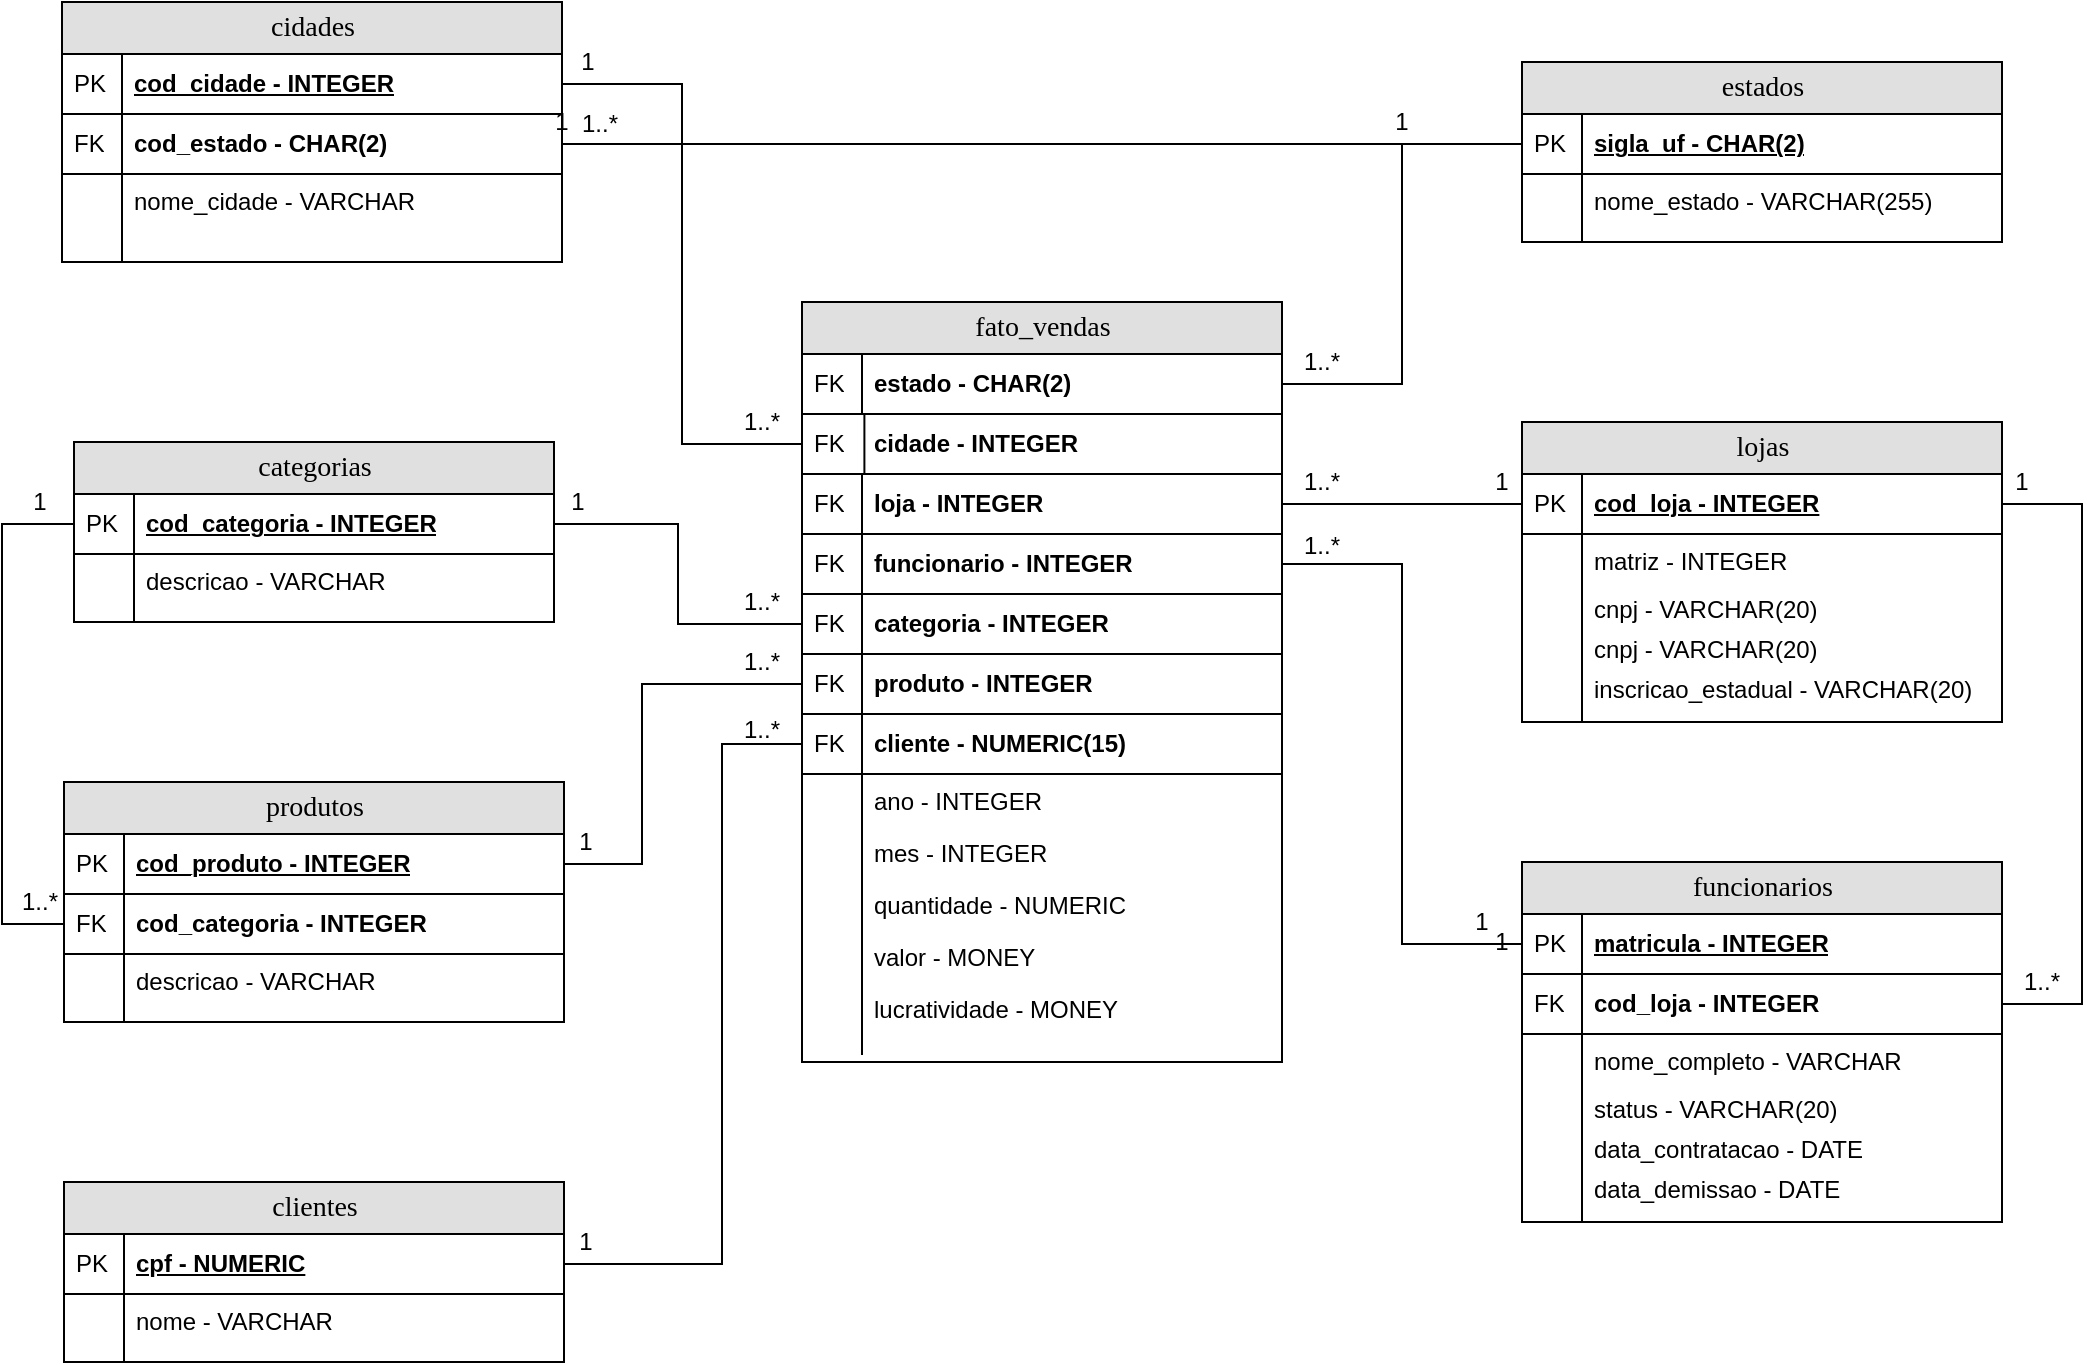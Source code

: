 <mxfile version="14.4.3" type="device"><diagram name="Page-1" id="e56a1550-8fbb-45ad-956c-1786394a9013"><mxGraphModel dx="3560" dy="802" grid="1" gridSize="10" guides="1" tooltips="1" connect="1" arrows="1" fold="1" page="1" pageScale="1" pageWidth="1100" pageHeight="850" background="#ffffff" math="0" shadow="0"><root><mxCell id="0"/><mxCell id="1" parent="0"/><mxCell id="2e49270ec7c68f3f-30" value="estados" style="swimlane;html=1;fontStyle=0;childLayout=stackLayout;horizontal=1;startSize=26;fillColor=#e0e0e0;horizontalStack=0;resizeParent=1;resizeLast=0;collapsible=1;marginBottom=0;swimlaneFillColor=#ffffff;align=center;rounded=0;shadow=0;comic=0;labelBackgroundColor=none;strokeWidth=1;fontFamily=Verdana;fontSize=14" parent="1" vertex="1"><mxGeometry x="-1400" y="80" width="240" height="90" as="geometry"/></mxCell><mxCell id="2e49270ec7c68f3f-31" value="sigla_uf - CHAR(2)" style="shape=partialRectangle;top=0;left=0;right=0;bottom=1;html=1;align=left;verticalAlign=middle;fillColor=none;spacingLeft=34;spacingRight=4;whiteSpace=wrap;overflow=hidden;rotatable=0;points=[[0,0.5],[1,0.5]];portConstraint=eastwest;dropTarget=0;fontStyle=5;" parent="2e49270ec7c68f3f-30" vertex="1"><mxGeometry y="26" width="240" height="30" as="geometry"/></mxCell><mxCell id="2e49270ec7c68f3f-32" value="PK" style="shape=partialRectangle;top=0;left=0;bottom=0;html=1;fillColor=none;align=left;verticalAlign=middle;spacingLeft=4;spacingRight=4;whiteSpace=wrap;overflow=hidden;rotatable=0;points=[];portConstraint=eastwest;part=1;" parent="2e49270ec7c68f3f-31" vertex="1" connectable="0"><mxGeometry width="30" height="30" as="geometry"/></mxCell><mxCell id="2e49270ec7c68f3f-33" value="nome_estado - VARCHAR(255)" style="shape=partialRectangle;top=0;left=0;right=0;bottom=0;html=1;align=left;verticalAlign=top;fillColor=none;spacingLeft=34;spacingRight=4;whiteSpace=wrap;overflow=hidden;rotatable=0;points=[[0,0.5],[1,0.5]];portConstraint=eastwest;dropTarget=0;" parent="2e49270ec7c68f3f-30" vertex="1"><mxGeometry y="56" width="240" height="34" as="geometry"/></mxCell><mxCell id="2e49270ec7c68f3f-34" value="" style="shape=partialRectangle;top=0;left=0;bottom=0;html=1;fillColor=none;align=left;verticalAlign=top;spacingLeft=4;spacingRight=4;whiteSpace=wrap;overflow=hidden;rotatable=0;points=[];portConstraint=eastwest;part=1;" parent="2e49270ec7c68f3f-33" vertex="1" connectable="0"><mxGeometry width="30" height="34" as="geometry"/></mxCell><mxCell id="XZeE926nhXYgbc_Mdcww-1" value="fato_vendas" style="swimlane;html=1;fontStyle=0;childLayout=stackLayout;horizontal=1;startSize=26;fillColor=#e0e0e0;horizontalStack=0;resizeParent=1;resizeLast=0;collapsible=1;marginBottom=0;swimlaneFillColor=#ffffff;align=center;rounded=0;shadow=0;comic=0;labelBackgroundColor=none;strokeWidth=1;fontFamily=Verdana;fontSize=14" parent="1" vertex="1"><mxGeometry x="-1760" y="200" width="240" height="380" as="geometry"/></mxCell><mxCell id="XZeE926nhXYgbc_Mdcww-2" value="estado - CHAR(2)" style="shape=partialRectangle;top=0;left=0;right=0;bottom=1;html=1;align=left;verticalAlign=middle;fillColor=none;spacingLeft=34;spacingRight=4;whiteSpace=wrap;overflow=hidden;rotatable=0;points=[[0,0.5],[1,0.5]];portConstraint=eastwest;dropTarget=0;fontStyle=1;" parent="XZeE926nhXYgbc_Mdcww-1" vertex="1"><mxGeometry y="26" width="240" height="30" as="geometry"/></mxCell><mxCell id="XZeE926nhXYgbc_Mdcww-3" value="FK" style="shape=partialRectangle;top=0;left=0;bottom=0;html=1;fillColor=none;align=left;verticalAlign=middle;spacingLeft=4;spacingRight=4;whiteSpace=wrap;overflow=hidden;rotatable=0;points=[];portConstraint=eastwest;part=1;" parent="XZeE926nhXYgbc_Mdcww-2" vertex="1" connectable="0"><mxGeometry width="30" height="30" as="geometry"/></mxCell><mxCell id="XZeE926nhXYgbc_Mdcww-97" value="cidade - INTEGER" style="shape=partialRectangle;top=0;left=0;right=0;bottom=1;html=1;align=left;verticalAlign=middle;fillColor=none;spacingLeft=34;spacingRight=4;whiteSpace=wrap;overflow=hidden;rotatable=0;points=[[0,0.5],[1,0.5]];portConstraint=eastwest;dropTarget=0;fontStyle=1;" parent="XZeE926nhXYgbc_Mdcww-1" vertex="1"><mxGeometry y="56" width="240" height="30" as="geometry"/></mxCell><mxCell id="XZeE926nhXYgbc_Mdcww-98" value="FK" style="shape=partialRectangle;top=0;left=0;bottom=0;html=1;fillColor=none;align=left;verticalAlign=middle;spacingLeft=4;spacingRight=4;whiteSpace=wrap;overflow=hidden;rotatable=0;points=[];portConstraint=eastwest;part=1;" parent="XZeE926nhXYgbc_Mdcww-97" vertex="1" connectable="0"><mxGeometry width="31.2" height="30" as="geometry"/></mxCell><mxCell id="XZeE926nhXYgbc_Mdcww-20" value="loja - INTEGER" style="shape=partialRectangle;top=0;left=0;right=0;bottom=1;html=1;align=left;verticalAlign=middle;fillColor=none;spacingLeft=34;spacingRight=4;whiteSpace=wrap;overflow=hidden;rotatable=0;points=[[0,0.5],[1,0.5]];portConstraint=eastwest;dropTarget=0;fontStyle=1;" parent="XZeE926nhXYgbc_Mdcww-1" vertex="1"><mxGeometry y="86" width="240" height="30" as="geometry"/></mxCell><mxCell id="XZeE926nhXYgbc_Mdcww-21" value="FK" style="shape=partialRectangle;top=0;left=0;bottom=0;html=1;fillColor=none;align=left;verticalAlign=middle;spacingLeft=4;spacingRight=4;whiteSpace=wrap;overflow=hidden;rotatable=0;points=[];portConstraint=eastwest;part=1;" parent="XZeE926nhXYgbc_Mdcww-20" vertex="1" connectable="0"><mxGeometry width="30" height="30" as="geometry"/></mxCell><mxCell id="XZeE926nhXYgbc_Mdcww-22" value="funcionario - INTEGER" style="shape=partialRectangle;top=0;left=0;right=0;bottom=1;html=1;align=left;verticalAlign=middle;fillColor=none;spacingLeft=34;spacingRight=4;whiteSpace=wrap;overflow=hidden;rotatable=0;points=[[0,0.5],[1,0.5]];portConstraint=eastwest;dropTarget=0;fontStyle=1;" parent="XZeE926nhXYgbc_Mdcww-1" vertex="1"><mxGeometry y="116" width="240" height="30" as="geometry"/></mxCell><mxCell id="XZeE926nhXYgbc_Mdcww-23" value="FK" style="shape=partialRectangle;top=0;left=0;bottom=0;html=1;fillColor=none;align=left;verticalAlign=middle;spacingLeft=4;spacingRight=4;whiteSpace=wrap;overflow=hidden;rotatable=0;points=[];portConstraint=eastwest;part=1;" parent="XZeE926nhXYgbc_Mdcww-22" vertex="1" connectable="0"><mxGeometry width="30" height="30" as="geometry"/></mxCell><mxCell id="XZeE926nhXYgbc_Mdcww-18" value="categoria - INTEGER" style="shape=partialRectangle;top=0;left=0;right=0;bottom=1;html=1;align=left;verticalAlign=middle;fillColor=none;spacingLeft=34;spacingRight=4;whiteSpace=wrap;overflow=hidden;rotatable=0;points=[[0,0.5],[1,0.5]];portConstraint=eastwest;dropTarget=0;fontStyle=1;" parent="XZeE926nhXYgbc_Mdcww-1" vertex="1"><mxGeometry y="146" width="240" height="30" as="geometry"/></mxCell><mxCell id="XZeE926nhXYgbc_Mdcww-19" value="FK" style="shape=partialRectangle;top=0;left=0;bottom=0;html=1;fillColor=none;align=left;verticalAlign=middle;spacingLeft=4;spacingRight=4;whiteSpace=wrap;overflow=hidden;rotatable=0;points=[];portConstraint=eastwest;part=1;" parent="XZeE926nhXYgbc_Mdcww-18" vertex="1" connectable="0"><mxGeometry width="30" height="30" as="geometry"/></mxCell><mxCell id="XZeE926nhXYgbc_Mdcww-16" value="produto - INTEGER" style="shape=partialRectangle;top=0;left=0;right=0;bottom=1;html=1;align=left;verticalAlign=middle;fillColor=none;spacingLeft=34;spacingRight=4;whiteSpace=wrap;overflow=hidden;rotatable=0;points=[[0,0.5],[1,0.5]];portConstraint=eastwest;dropTarget=0;fontStyle=1;" parent="XZeE926nhXYgbc_Mdcww-1" vertex="1"><mxGeometry y="176" width="240" height="30" as="geometry"/></mxCell><mxCell id="XZeE926nhXYgbc_Mdcww-17" value="FK" style="shape=partialRectangle;top=0;left=0;bottom=0;html=1;fillColor=none;align=left;verticalAlign=middle;spacingLeft=4;spacingRight=4;whiteSpace=wrap;overflow=hidden;rotatable=0;points=[];portConstraint=eastwest;part=1;" parent="XZeE926nhXYgbc_Mdcww-16" vertex="1" connectable="0"><mxGeometry width="30" height="30" as="geometry"/></mxCell><mxCell id="XZeE926nhXYgbc_Mdcww-12" value="cliente - NUMERIC(15)" style="shape=partialRectangle;top=0;left=0;right=0;bottom=1;html=1;align=left;verticalAlign=middle;fillColor=none;spacingLeft=34;spacingRight=4;whiteSpace=wrap;overflow=hidden;rotatable=0;points=[[0,0.5],[1,0.5]];portConstraint=eastwest;dropTarget=0;fontStyle=1;" parent="XZeE926nhXYgbc_Mdcww-1" vertex="1"><mxGeometry y="206" width="240" height="30" as="geometry"/></mxCell><mxCell id="XZeE926nhXYgbc_Mdcww-13" value="FK" style="shape=partialRectangle;top=0;left=0;bottom=0;html=1;fillColor=none;align=left;verticalAlign=middle;spacingLeft=4;spacingRight=4;whiteSpace=wrap;overflow=hidden;rotatable=0;points=[];portConstraint=eastwest;part=1;" parent="XZeE926nhXYgbc_Mdcww-12" vertex="1" connectable="0"><mxGeometry width="30" height="30" as="geometry"/></mxCell><mxCell id="XZeE926nhXYgbc_Mdcww-6" value="ano - INTEGER" style="shape=partialRectangle;top=0;left=0;right=0;bottom=0;html=1;align=left;verticalAlign=top;fillColor=none;spacingLeft=34;spacingRight=4;whiteSpace=wrap;overflow=hidden;rotatable=0;points=[[0,0.5],[1,0.5]];portConstraint=eastwest;dropTarget=0;" parent="XZeE926nhXYgbc_Mdcww-1" vertex="1"><mxGeometry y="236" width="240" height="26" as="geometry"/></mxCell><mxCell id="XZeE926nhXYgbc_Mdcww-7" value="" style="shape=partialRectangle;top=0;left=0;bottom=0;html=1;fillColor=none;align=left;verticalAlign=top;spacingLeft=4;spacingRight=4;whiteSpace=wrap;overflow=hidden;rotatable=0;points=[];portConstraint=eastwest;part=1;" parent="XZeE926nhXYgbc_Mdcww-6" vertex="1" connectable="0"><mxGeometry width="30" height="26" as="geometry"/></mxCell><mxCell id="XZeE926nhXYgbc_Mdcww-8" value="mes - INTEGER" style="shape=partialRectangle;top=0;left=0;right=0;bottom=0;html=1;align=left;verticalAlign=top;fillColor=none;spacingLeft=34;spacingRight=4;whiteSpace=wrap;overflow=hidden;rotatable=0;points=[[0,0.5],[1,0.5]];portConstraint=eastwest;dropTarget=0;" parent="XZeE926nhXYgbc_Mdcww-1" vertex="1"><mxGeometry y="262" width="240" height="26" as="geometry"/></mxCell><mxCell id="XZeE926nhXYgbc_Mdcww-9" value="" style="shape=partialRectangle;top=0;left=0;bottom=0;html=1;fillColor=none;align=left;verticalAlign=top;spacingLeft=4;spacingRight=4;whiteSpace=wrap;overflow=hidden;rotatable=0;points=[];portConstraint=eastwest;part=1;" parent="XZeE926nhXYgbc_Mdcww-8" vertex="1" connectable="0"><mxGeometry width="30" height="26" as="geometry"/></mxCell><mxCell id="XZeE926nhXYgbc_Mdcww-24" value="quantidade - NUMERIC" style="shape=partialRectangle;top=0;left=0;right=0;bottom=0;html=1;align=left;verticalAlign=top;fillColor=none;spacingLeft=34;spacingRight=4;whiteSpace=wrap;overflow=hidden;rotatable=0;points=[[0,0.5],[1,0.5]];portConstraint=eastwest;dropTarget=0;" parent="XZeE926nhXYgbc_Mdcww-1" vertex="1"><mxGeometry y="288" width="240" height="26" as="geometry"/></mxCell><mxCell id="XZeE926nhXYgbc_Mdcww-25" value="" style="shape=partialRectangle;top=0;left=0;bottom=0;html=1;fillColor=none;align=left;verticalAlign=top;spacingLeft=4;spacingRight=4;whiteSpace=wrap;overflow=hidden;rotatable=0;points=[];portConstraint=eastwest;part=1;" parent="XZeE926nhXYgbc_Mdcww-24" vertex="1" connectable="0"><mxGeometry width="30" height="26" as="geometry"/></mxCell><mxCell id="XZeE926nhXYgbc_Mdcww-26" value="valor - MONEY" style="shape=partialRectangle;top=0;left=0;right=0;bottom=0;html=1;align=left;verticalAlign=top;fillColor=none;spacingLeft=34;spacingRight=4;whiteSpace=wrap;overflow=hidden;rotatable=0;points=[[0,0.5],[1,0.5]];portConstraint=eastwest;dropTarget=0;" parent="XZeE926nhXYgbc_Mdcww-1" vertex="1"><mxGeometry y="314" width="240" height="26" as="geometry"/></mxCell><mxCell id="XZeE926nhXYgbc_Mdcww-27" value="" style="shape=partialRectangle;top=0;left=0;bottom=0;html=1;fillColor=none;align=left;verticalAlign=top;spacingLeft=4;spacingRight=4;whiteSpace=wrap;overflow=hidden;rotatable=0;points=[];portConstraint=eastwest;part=1;" parent="XZeE926nhXYgbc_Mdcww-26" vertex="1" connectable="0"><mxGeometry width="30" height="26" as="geometry"/></mxCell><mxCell id="XZeE926nhXYgbc_Mdcww-28" value="lucratividade - MONEY" style="shape=partialRectangle;top=0;left=0;right=0;bottom=0;html=1;align=left;verticalAlign=top;fillColor=none;spacingLeft=34;spacingRight=4;whiteSpace=wrap;overflow=hidden;rotatable=0;points=[[0,0.5],[1,0.5]];portConstraint=eastwest;dropTarget=0;" parent="XZeE926nhXYgbc_Mdcww-1" vertex="1"><mxGeometry y="340" width="240" height="26" as="geometry"/></mxCell><mxCell id="XZeE926nhXYgbc_Mdcww-29" value="" style="shape=partialRectangle;top=0;left=0;bottom=0;html=1;fillColor=none;align=left;verticalAlign=top;spacingLeft=4;spacingRight=4;whiteSpace=wrap;overflow=hidden;rotatable=0;points=[];portConstraint=eastwest;part=1;" parent="XZeE926nhXYgbc_Mdcww-28" vertex="1" connectable="0"><mxGeometry width="30" height="26" as="geometry"/></mxCell><mxCell id="XZeE926nhXYgbc_Mdcww-10" value="" style="shape=partialRectangle;top=0;left=0;right=0;bottom=0;html=1;align=left;verticalAlign=top;fillColor=none;spacingLeft=34;spacingRight=4;whiteSpace=wrap;overflow=hidden;rotatable=0;points=[[0,0.5],[1,0.5]];portConstraint=eastwest;dropTarget=0;" parent="XZeE926nhXYgbc_Mdcww-1" vertex="1"><mxGeometry y="366" width="240" height="10" as="geometry"/></mxCell><mxCell id="XZeE926nhXYgbc_Mdcww-11" value="" style="shape=partialRectangle;top=0;left=0;bottom=0;html=1;fillColor=none;align=left;verticalAlign=top;spacingLeft=4;spacingRight=4;whiteSpace=wrap;overflow=hidden;rotatable=0;points=[];portConstraint=eastwest;part=1;" parent="XZeE926nhXYgbc_Mdcww-10" vertex="1" connectable="0"><mxGeometry width="30" height="10" as="geometry"/></mxCell><mxCell id="XZeE926nhXYgbc_Mdcww-30" value="cidades" style="swimlane;html=1;fontStyle=0;childLayout=stackLayout;horizontal=1;startSize=26;fillColor=#e0e0e0;horizontalStack=0;resizeParent=1;resizeLast=0;collapsible=1;marginBottom=0;swimlaneFillColor=#ffffff;align=center;rounded=0;shadow=0;comic=0;labelBackgroundColor=none;strokeWidth=1;fontFamily=Verdana;fontSize=14" parent="1" vertex="1"><mxGeometry x="-2130" y="50" width="250" height="130" as="geometry"/></mxCell><mxCell id="XZeE926nhXYgbc_Mdcww-31" value="cod_cidade - INTEGER" style="shape=partialRectangle;top=0;left=0;right=0;bottom=1;html=1;align=left;verticalAlign=middle;fillColor=none;spacingLeft=34;spacingRight=4;whiteSpace=wrap;overflow=hidden;rotatable=0;points=[[0,0.5],[1,0.5]];portConstraint=eastwest;dropTarget=0;fontStyle=5;" parent="XZeE926nhXYgbc_Mdcww-30" vertex="1"><mxGeometry y="26" width="250" height="30" as="geometry"/></mxCell><mxCell id="XZeE926nhXYgbc_Mdcww-32" value="PK" style="shape=partialRectangle;top=0;left=0;bottom=0;html=1;fillColor=none;align=left;verticalAlign=middle;spacingLeft=4;spacingRight=4;whiteSpace=wrap;overflow=hidden;rotatable=0;points=[];portConstraint=eastwest;part=1;" parent="XZeE926nhXYgbc_Mdcww-31" vertex="1" connectable="0"><mxGeometry width="30" height="30" as="geometry"/></mxCell><mxCell id="XZeE926nhXYgbc_Mdcww-37" value="cod_estado - CHAR(2)&amp;nbsp;" style="shape=partialRectangle;top=0;left=0;right=0;bottom=1;html=1;align=left;verticalAlign=middle;fillColor=none;spacingLeft=34;spacingRight=4;whiteSpace=wrap;overflow=hidden;rotatable=0;points=[[0,0.5],[1,0.5]];portConstraint=eastwest;dropTarget=0;fontStyle=1;" parent="XZeE926nhXYgbc_Mdcww-30" vertex="1"><mxGeometry y="56" width="250" height="30" as="geometry"/></mxCell><mxCell id="XZeE926nhXYgbc_Mdcww-38" value="FK" style="shape=partialRectangle;top=0;left=0;bottom=0;html=1;fillColor=none;align=left;verticalAlign=middle;spacingLeft=4;spacingRight=4;whiteSpace=wrap;overflow=hidden;rotatable=0;points=[];portConstraint=eastwest;part=1;" parent="XZeE926nhXYgbc_Mdcww-37" vertex="1" connectable="0"><mxGeometry width="30" height="30" as="geometry"/></mxCell><mxCell id="XZeE926nhXYgbc_Mdcww-33" value="nome_cidade - VARCHAR" style="shape=partialRectangle;top=0;left=0;right=0;bottom=0;html=1;align=left;verticalAlign=top;fillColor=none;spacingLeft=34;spacingRight=4;whiteSpace=wrap;overflow=hidden;rotatable=0;points=[[0,0.5],[1,0.5]];portConstraint=eastwest;dropTarget=0;" parent="XZeE926nhXYgbc_Mdcww-30" vertex="1"><mxGeometry y="86" width="250" height="34" as="geometry"/></mxCell><mxCell id="XZeE926nhXYgbc_Mdcww-34" value="" style="shape=partialRectangle;top=0;left=0;bottom=0;html=1;fillColor=none;align=left;verticalAlign=top;spacingLeft=4;spacingRight=4;whiteSpace=wrap;overflow=hidden;rotatable=0;points=[];portConstraint=eastwest;part=1;" parent="XZeE926nhXYgbc_Mdcww-33" vertex="1" connectable="0"><mxGeometry width="30" height="34" as="geometry"/></mxCell><mxCell id="XZeE926nhXYgbc_Mdcww-65" value="" style="shape=partialRectangle;top=0;left=0;right=0;bottom=0;html=1;align=left;verticalAlign=top;fillColor=none;spacingLeft=34;spacingRight=4;whiteSpace=wrap;overflow=hidden;rotatable=0;points=[[0,0.5],[1,0.5]];portConstraint=eastwest;dropTarget=0;" parent="XZeE926nhXYgbc_Mdcww-30" vertex="1"><mxGeometry y="120" width="250" height="10" as="geometry"/></mxCell><mxCell id="XZeE926nhXYgbc_Mdcww-66" value="" style="shape=partialRectangle;top=0;left=0;bottom=0;html=1;fillColor=none;align=left;verticalAlign=top;spacingLeft=4;spacingRight=4;whiteSpace=wrap;overflow=hidden;rotatable=0;points=[];portConstraint=eastwest;part=1;" parent="XZeE926nhXYgbc_Mdcww-65" vertex="1" connectable="0"><mxGeometry width="30" height="10" as="geometry"/></mxCell><mxCell id="XZeE926nhXYgbc_Mdcww-39" value="lojas" style="swimlane;html=1;fontStyle=0;childLayout=stackLayout;horizontal=1;startSize=26;fillColor=#e0e0e0;horizontalStack=0;resizeParent=1;resizeLast=0;collapsible=1;marginBottom=0;swimlaneFillColor=#ffffff;align=center;rounded=0;shadow=0;comic=0;labelBackgroundColor=none;strokeWidth=1;fontFamily=Verdana;fontSize=14" parent="1" vertex="1"><mxGeometry x="-1400" y="260" width="240" height="150" as="geometry"/></mxCell><mxCell id="XZeE926nhXYgbc_Mdcww-102" value="cod_loja - INTEGER" style="shape=partialRectangle;top=0;left=0;right=0;bottom=1;html=1;align=left;verticalAlign=middle;fillColor=none;spacingLeft=34;spacingRight=4;whiteSpace=wrap;overflow=hidden;rotatable=0;points=[[0,0.5],[1,0.5]];portConstraint=eastwest;dropTarget=0;fontStyle=5;" parent="XZeE926nhXYgbc_Mdcww-39" vertex="1"><mxGeometry y="26" width="240" height="30" as="geometry"/></mxCell><mxCell id="XZeE926nhXYgbc_Mdcww-103" value="PK" style="shape=partialRectangle;top=0;left=0;bottom=0;html=1;fillColor=none;align=left;verticalAlign=middle;spacingLeft=4;spacingRight=4;whiteSpace=wrap;overflow=hidden;rotatable=0;points=[];portConstraint=eastwest;part=1;" parent="XZeE926nhXYgbc_Mdcww-102" vertex="1" connectable="0"><mxGeometry width="30" height="30" as="geometry"/></mxCell><mxCell id="XZeE926nhXYgbc_Mdcww-44" value="matriz - INTEGER" style="shape=partialRectangle;top=0;left=0;right=0;bottom=0;html=1;align=left;verticalAlign=top;fillColor=none;spacingLeft=34;spacingRight=4;whiteSpace=wrap;overflow=hidden;rotatable=0;points=[[0,0.5],[1,0.5]];portConstraint=eastwest;dropTarget=0;" parent="XZeE926nhXYgbc_Mdcww-39" vertex="1"><mxGeometry y="56" width="240" height="24" as="geometry"/></mxCell><mxCell id="XZeE926nhXYgbc_Mdcww-45" value="" style="shape=partialRectangle;top=0;left=0;bottom=0;html=1;fillColor=none;align=left;verticalAlign=top;spacingLeft=4;spacingRight=4;whiteSpace=wrap;overflow=hidden;rotatable=0;points=[];portConstraint=eastwest;part=1;" parent="XZeE926nhXYgbc_Mdcww-44" vertex="1" connectable="0"><mxGeometry width="30" height="24" as="geometry"/></mxCell><mxCell id="PKVr9zxDL1gmxDlBMiaV-3" value="cnpj - VARCHAR(20)&amp;nbsp;" style="shape=partialRectangle;top=0;left=0;right=0;bottom=0;html=1;align=left;verticalAlign=top;fillColor=none;spacingLeft=34;spacingRight=4;whiteSpace=wrap;overflow=hidden;rotatable=0;points=[[0,0.5],[1,0.5]];portConstraint=eastwest;dropTarget=0;" parent="XZeE926nhXYgbc_Mdcww-39" vertex="1"><mxGeometry y="80" width="240" height="20" as="geometry"/></mxCell><mxCell id="PKVr9zxDL1gmxDlBMiaV-4" value="" style="shape=partialRectangle;top=0;left=0;bottom=0;html=1;fillColor=none;align=left;verticalAlign=top;spacingLeft=4;spacingRight=4;whiteSpace=wrap;overflow=hidden;rotatable=0;points=[];portConstraint=eastwest;part=1;" parent="PKVr9zxDL1gmxDlBMiaV-3" vertex="1" connectable="0"><mxGeometry width="30" height="20" as="geometry"/></mxCell><mxCell id="XZeE926nhXYgbc_Mdcww-46" value="cnpj - VARCHAR(20)&amp;nbsp;" style="shape=partialRectangle;top=0;left=0;right=0;bottom=0;html=1;align=left;verticalAlign=top;fillColor=none;spacingLeft=34;spacingRight=4;whiteSpace=wrap;overflow=hidden;rotatable=0;points=[[0,0.5],[1,0.5]];portConstraint=eastwest;dropTarget=0;" parent="XZeE926nhXYgbc_Mdcww-39" vertex="1"><mxGeometry y="100" width="240" height="20" as="geometry"/></mxCell><mxCell id="XZeE926nhXYgbc_Mdcww-47" value="" style="shape=partialRectangle;top=0;left=0;bottom=0;html=1;fillColor=none;align=left;verticalAlign=top;spacingLeft=4;spacingRight=4;whiteSpace=wrap;overflow=hidden;rotatable=0;points=[];portConstraint=eastwest;part=1;" parent="XZeE926nhXYgbc_Mdcww-46" vertex="1" connectable="0"><mxGeometry width="30" height="20" as="geometry"/></mxCell><mxCell id="XZeE926nhXYgbc_Mdcww-48" value="inscricao_estadual - VARCHAR(20)" style="shape=partialRectangle;top=0;left=0;right=0;bottom=0;html=1;align=left;verticalAlign=top;fillColor=none;spacingLeft=34;spacingRight=4;whiteSpace=wrap;overflow=hidden;rotatable=0;points=[[0,0.5],[1,0.5]];portConstraint=eastwest;dropTarget=0;" parent="XZeE926nhXYgbc_Mdcww-39" vertex="1"><mxGeometry y="120" width="240" height="20" as="geometry"/></mxCell><mxCell id="XZeE926nhXYgbc_Mdcww-49" value="" style="shape=partialRectangle;top=0;left=0;bottom=0;html=1;fillColor=none;align=left;verticalAlign=top;spacingLeft=4;spacingRight=4;whiteSpace=wrap;overflow=hidden;rotatable=0;points=[];portConstraint=eastwest;part=1;" parent="XZeE926nhXYgbc_Mdcww-48" vertex="1" connectable="0"><mxGeometry width="30" height="20" as="geometry"/></mxCell><mxCell id="XZeE926nhXYgbc_Mdcww-67" value="" style="shape=partialRectangle;top=0;left=0;right=0;bottom=0;html=1;align=left;verticalAlign=top;fillColor=none;spacingLeft=34;spacingRight=4;whiteSpace=wrap;overflow=hidden;rotatable=0;points=[[0,0.5],[1,0.5]];portConstraint=eastwest;dropTarget=0;" parent="XZeE926nhXYgbc_Mdcww-39" vertex="1"><mxGeometry y="140" width="240" height="10" as="geometry"/></mxCell><mxCell id="XZeE926nhXYgbc_Mdcww-68" value="" style="shape=partialRectangle;top=0;left=0;bottom=0;html=1;fillColor=none;align=left;verticalAlign=top;spacingLeft=4;spacingRight=4;whiteSpace=wrap;overflow=hidden;rotatable=0;points=[];portConstraint=eastwest;part=1;" parent="XZeE926nhXYgbc_Mdcww-67" vertex="1" connectable="0"><mxGeometry width="30" height="10" as="geometry"/></mxCell><mxCell id="XZeE926nhXYgbc_Mdcww-52" value="funcionarios" style="swimlane;html=1;fontStyle=0;childLayout=stackLayout;horizontal=1;startSize=26;fillColor=#e0e0e0;horizontalStack=0;resizeParent=1;resizeLast=0;collapsible=1;marginBottom=0;swimlaneFillColor=#ffffff;align=center;rounded=0;shadow=0;comic=0;labelBackgroundColor=none;strokeWidth=1;fontFamily=Verdana;fontSize=14" parent="1" vertex="1"><mxGeometry x="-1400" y="480" width="240" height="180" as="geometry"/></mxCell><mxCell id="XZeE926nhXYgbc_Mdcww-53" value="matricula - INTEGER" style="shape=partialRectangle;top=0;left=0;right=0;bottom=1;html=1;align=left;verticalAlign=middle;fillColor=none;spacingLeft=34;spacingRight=4;whiteSpace=wrap;overflow=hidden;rotatable=0;points=[[0,0.5],[1,0.5]];portConstraint=eastwest;dropTarget=0;fontStyle=5;" parent="XZeE926nhXYgbc_Mdcww-52" vertex="1"><mxGeometry y="26" width="240" height="30" as="geometry"/></mxCell><mxCell id="XZeE926nhXYgbc_Mdcww-54" value="PK" style="shape=partialRectangle;top=0;left=0;bottom=0;html=1;fillColor=none;align=left;verticalAlign=middle;spacingLeft=4;spacingRight=4;whiteSpace=wrap;overflow=hidden;rotatable=0;points=[];portConstraint=eastwest;part=1;" parent="XZeE926nhXYgbc_Mdcww-53" vertex="1" connectable="0"><mxGeometry width="30" height="30" as="geometry"/></mxCell><mxCell id="XZeE926nhXYgbc_Mdcww-61" value="cod_loja - INTEGER" style="shape=partialRectangle;top=0;left=0;right=0;bottom=1;html=1;align=left;verticalAlign=middle;fillColor=none;spacingLeft=34;spacingRight=4;whiteSpace=wrap;overflow=hidden;rotatable=0;points=[[0,0.5],[1,0.5]];portConstraint=eastwest;dropTarget=0;fontStyle=1;" parent="XZeE926nhXYgbc_Mdcww-52" vertex="1"><mxGeometry y="56" width="240" height="30" as="geometry"/></mxCell><mxCell id="XZeE926nhXYgbc_Mdcww-62" value="FK" style="shape=partialRectangle;top=0;left=0;bottom=0;html=1;fillColor=none;align=left;verticalAlign=middle;spacingLeft=4;spacingRight=4;whiteSpace=wrap;overflow=hidden;rotatable=0;points=[];portConstraint=eastwest;part=1;" parent="XZeE926nhXYgbc_Mdcww-61" vertex="1" connectable="0"><mxGeometry width="30" height="30" as="geometry"/></mxCell><mxCell id="XZeE926nhXYgbc_Mdcww-55" value="nome_completo - VARCHAR&amp;nbsp;" style="shape=partialRectangle;top=0;left=0;right=0;bottom=0;html=1;align=left;verticalAlign=top;fillColor=none;spacingLeft=34;spacingRight=4;whiteSpace=wrap;overflow=hidden;rotatable=0;points=[[0,0.5],[1,0.5]];portConstraint=eastwest;dropTarget=0;" parent="XZeE926nhXYgbc_Mdcww-52" vertex="1"><mxGeometry y="86" width="240" height="24" as="geometry"/></mxCell><mxCell id="XZeE926nhXYgbc_Mdcww-56" value="" style="shape=partialRectangle;top=0;left=0;bottom=0;html=1;fillColor=none;align=left;verticalAlign=top;spacingLeft=4;spacingRight=4;whiteSpace=wrap;overflow=hidden;rotatable=0;points=[];portConstraint=eastwest;part=1;" parent="XZeE926nhXYgbc_Mdcww-55" vertex="1" connectable="0"><mxGeometry width="30" height="24" as="geometry"/></mxCell><mxCell id="XZeE926nhXYgbc_Mdcww-57" value="status - VARCHAR(20)&amp;nbsp;" style="shape=partialRectangle;top=0;left=0;right=0;bottom=0;html=1;align=left;verticalAlign=top;fillColor=none;spacingLeft=34;spacingRight=4;whiteSpace=wrap;overflow=hidden;rotatable=0;points=[[0,0.5],[1,0.5]];portConstraint=eastwest;dropTarget=0;" parent="XZeE926nhXYgbc_Mdcww-52" vertex="1"><mxGeometry y="110" width="240" height="20" as="geometry"/></mxCell><mxCell id="XZeE926nhXYgbc_Mdcww-58" value="" style="shape=partialRectangle;top=0;left=0;bottom=0;html=1;fillColor=none;align=left;verticalAlign=top;spacingLeft=4;spacingRight=4;whiteSpace=wrap;overflow=hidden;rotatable=0;points=[];portConstraint=eastwest;part=1;" parent="XZeE926nhXYgbc_Mdcww-57" vertex="1" connectable="0"><mxGeometry width="30" height="20" as="geometry"/></mxCell><mxCell id="XZeE926nhXYgbc_Mdcww-59" value="data_contratacao - DATE" style="shape=partialRectangle;top=0;left=0;right=0;bottom=0;html=1;align=left;verticalAlign=top;fillColor=none;spacingLeft=34;spacingRight=4;whiteSpace=wrap;overflow=hidden;rotatable=0;points=[[0,0.5],[1,0.5]];portConstraint=eastwest;dropTarget=0;" parent="XZeE926nhXYgbc_Mdcww-52" vertex="1"><mxGeometry y="130" width="240" height="20" as="geometry"/></mxCell><mxCell id="XZeE926nhXYgbc_Mdcww-60" value="" style="shape=partialRectangle;top=0;left=0;bottom=0;html=1;fillColor=none;align=left;verticalAlign=top;spacingLeft=4;spacingRight=4;whiteSpace=wrap;overflow=hidden;rotatable=0;points=[];portConstraint=eastwest;part=1;" parent="XZeE926nhXYgbc_Mdcww-59" vertex="1" connectable="0"><mxGeometry width="30" height="20" as="geometry"/></mxCell><mxCell id="XZeE926nhXYgbc_Mdcww-71" value="data_demissao - DATE&lt;span style=&quot;color: rgba(0 , 0 , 0 , 0) ; font-family: monospace ; font-size: 0px&quot;&gt;%3CmxGraphModel%3E%3Croot%3E%3CmxCell%20id%3D%220%22%2F%3E%3CmxCell%20id%3D%221%22%20parent%3D%220%22%2F%3E%3CmxCell%20id%3D%222%22%20value%3D%22%22%20style%3D%22shape%3DpartialRectangle%3Btop%3D0%3Bleft%3D0%3Bright%3D0%3Bbottom%3D0%3Bhtml%3D1%3Balign%3Dleft%3BverticalAlign%3Dtop%3BfillColor%3Dnone%3BspacingLeft%3D34%3BspacingRight%3D4%3BwhiteSpace%3Dwrap%3Boverflow%3Dhidden%3Brotatable%3D0%3Bpoints%3D%5B%5B0%2C0.5%5D%2C%5B1%2C0.5%5D%5D%3BportConstraint%3Deastwest%3BdropTarget%3D0%3B%22%20vertex%3D%221%22%20parent%3D%221%22%3E%3CmxGeometry%20x%3D%22280%22%20y%3D%22646%22%20width%3D%22250%22%20height%3D%2210%22%20as%3D%22geometry%22%2F%3E%3C%2FmxCell%3E%3CmxCell%20id%3D%223%22%20value%3D%22%22%20style%3D%22shape%3DpartialRectangle%3Btop%3D0%3Bleft%3D0%3Bbottom%3D0%3Bhtml%3D1%3BfillColor%3Dnone%3Balign%3Dleft%3BverticalAlign%3Dtop%3BspacingLeft%3D4%3BspacingRight%3D4%3BwhiteSpace%3Dwrap%3Boverflow%3Dhidden%3Brotatable%3D0%3Bpoints%3D%5B%5D%3BportConstraint%3Deastwest%3Bpart%3D1%3B%22%20vertex%3D%221%22%20connectable%3D%220%22%20parent%3D%222%22%3E%3CmxGeometry%20width%3D%2230%22%20height%3D%2210%22%20as%3D%22geometry%22%2F%3E%3C%2FmxCell%3E%3C%2Froot%3E%3C%2FmxGraphModel%3E&lt;/span&gt;" style="shape=partialRectangle;top=0;left=0;right=0;bottom=0;html=1;align=left;verticalAlign=top;fillColor=none;spacingLeft=34;spacingRight=4;whiteSpace=wrap;overflow=hidden;rotatable=0;points=[[0,0.5],[1,0.5]];portConstraint=eastwest;dropTarget=0;" parent="XZeE926nhXYgbc_Mdcww-52" vertex="1"><mxGeometry y="150" width="240" height="20" as="geometry"/></mxCell><mxCell id="XZeE926nhXYgbc_Mdcww-72" value="" style="shape=partialRectangle;top=0;left=0;bottom=0;html=1;fillColor=none;align=left;verticalAlign=top;spacingLeft=4;spacingRight=4;whiteSpace=wrap;overflow=hidden;rotatable=0;points=[];portConstraint=eastwest;part=1;" parent="XZeE926nhXYgbc_Mdcww-71" vertex="1" connectable="0"><mxGeometry width="30" height="20" as="geometry"/></mxCell><mxCell id="XZeE926nhXYgbc_Mdcww-69" value="" style="shape=partialRectangle;top=0;left=0;right=0;bottom=0;html=1;align=left;verticalAlign=top;fillColor=none;spacingLeft=34;spacingRight=4;whiteSpace=wrap;overflow=hidden;rotatable=0;points=[[0,0.5],[1,0.5]];portConstraint=eastwest;dropTarget=0;" parent="XZeE926nhXYgbc_Mdcww-52" vertex="1"><mxGeometry y="170" width="240" height="10" as="geometry"/></mxCell><mxCell id="XZeE926nhXYgbc_Mdcww-70" value="" style="shape=partialRectangle;top=0;left=0;bottom=0;html=1;fillColor=none;align=left;verticalAlign=top;spacingLeft=4;spacingRight=4;whiteSpace=wrap;overflow=hidden;rotatable=0;points=[];portConstraint=eastwest;part=1;" parent="XZeE926nhXYgbc_Mdcww-69" vertex="1" connectable="0"><mxGeometry width="30" height="10" as="geometry"/></mxCell><mxCell id="XZeE926nhXYgbc_Mdcww-73" value="categorias" style="swimlane;html=1;fontStyle=0;childLayout=stackLayout;horizontal=1;startSize=26;fillColor=#e0e0e0;horizontalStack=0;resizeParent=1;resizeLast=0;collapsible=1;marginBottom=0;swimlaneFillColor=#ffffff;align=center;rounded=0;shadow=0;comic=0;labelBackgroundColor=none;strokeWidth=1;fontFamily=Verdana;fontSize=14" parent="1" vertex="1"><mxGeometry x="-2124" y="270" width="240" height="90" as="geometry"/></mxCell><mxCell id="XZeE926nhXYgbc_Mdcww-74" value="cod_categoria - INTEGER" style="shape=partialRectangle;top=0;left=0;right=0;bottom=1;html=1;align=left;verticalAlign=middle;fillColor=none;spacingLeft=34;spacingRight=4;whiteSpace=wrap;overflow=hidden;rotatable=0;points=[[0,0.5],[1,0.5]];portConstraint=eastwest;dropTarget=0;fontStyle=5;" parent="XZeE926nhXYgbc_Mdcww-73" vertex="1"><mxGeometry y="26" width="240" height="30" as="geometry"/></mxCell><mxCell id="XZeE926nhXYgbc_Mdcww-75" value="PK" style="shape=partialRectangle;top=0;left=0;bottom=0;html=1;fillColor=none;align=left;verticalAlign=middle;spacingLeft=4;spacingRight=4;whiteSpace=wrap;overflow=hidden;rotatable=0;points=[];portConstraint=eastwest;part=1;" parent="XZeE926nhXYgbc_Mdcww-74" vertex="1" connectable="0"><mxGeometry width="30" height="30" as="geometry"/></mxCell><mxCell id="XZeE926nhXYgbc_Mdcww-76" value="descricao - VARCHAR&amp;nbsp;" style="shape=partialRectangle;top=0;left=0;right=0;bottom=0;html=1;align=left;verticalAlign=top;fillColor=none;spacingLeft=34;spacingRight=4;whiteSpace=wrap;overflow=hidden;rotatable=0;points=[[0,0.5],[1,0.5]];portConstraint=eastwest;dropTarget=0;" parent="XZeE926nhXYgbc_Mdcww-73" vertex="1"><mxGeometry y="56" width="240" height="24" as="geometry"/></mxCell><mxCell id="XZeE926nhXYgbc_Mdcww-77" value="" style="shape=partialRectangle;top=0;left=0;bottom=0;html=1;fillColor=none;align=left;verticalAlign=top;spacingLeft=4;spacingRight=4;whiteSpace=wrap;overflow=hidden;rotatable=0;points=[];portConstraint=eastwest;part=1;" parent="XZeE926nhXYgbc_Mdcww-76" vertex="1" connectable="0"><mxGeometry width="30" height="24" as="geometry"/></mxCell><mxCell id="XZeE926nhXYgbc_Mdcww-78" value="" style="shape=partialRectangle;top=0;left=0;right=0;bottom=0;html=1;align=left;verticalAlign=top;fillColor=none;spacingLeft=34;spacingRight=4;whiteSpace=wrap;overflow=hidden;rotatable=0;points=[[0,0.5],[1,0.5]];portConstraint=eastwest;dropTarget=0;" parent="XZeE926nhXYgbc_Mdcww-73" vertex="1"><mxGeometry y="80" width="240" height="10" as="geometry"/></mxCell><mxCell id="XZeE926nhXYgbc_Mdcww-79" value="" style="shape=partialRectangle;top=0;left=0;bottom=0;html=1;fillColor=none;align=left;verticalAlign=top;spacingLeft=4;spacingRight=4;whiteSpace=wrap;overflow=hidden;rotatable=0;points=[];portConstraint=eastwest;part=1;" parent="XZeE926nhXYgbc_Mdcww-78" vertex="1" connectable="0"><mxGeometry width="30" height="10" as="geometry"/></mxCell><mxCell id="XZeE926nhXYgbc_Mdcww-80" value="produtos" style="swimlane;html=1;fontStyle=0;childLayout=stackLayout;horizontal=1;startSize=26;fillColor=#e0e0e0;horizontalStack=0;resizeParent=1;resizeLast=0;collapsible=1;marginBottom=0;swimlaneFillColor=#ffffff;align=center;rounded=0;shadow=0;comic=0;labelBackgroundColor=none;strokeWidth=1;fontFamily=Verdana;fontSize=14" parent="1" vertex="1"><mxGeometry x="-2129" y="440" width="250" height="120" as="geometry"/></mxCell><mxCell id="XZeE926nhXYgbc_Mdcww-81" value="cod_produto - INTEGER" style="shape=partialRectangle;top=0;left=0;right=0;bottom=1;html=1;align=left;verticalAlign=middle;fillColor=none;spacingLeft=34;spacingRight=4;whiteSpace=wrap;overflow=hidden;rotatable=0;points=[[0,0.5],[1,0.5]];portConstraint=eastwest;dropTarget=0;fontStyle=5;" parent="XZeE926nhXYgbc_Mdcww-80" vertex="1"><mxGeometry y="26" width="250" height="30" as="geometry"/></mxCell><mxCell id="XZeE926nhXYgbc_Mdcww-82" value="PK" style="shape=partialRectangle;top=0;left=0;bottom=0;html=1;fillColor=none;align=left;verticalAlign=middle;spacingLeft=4;spacingRight=4;whiteSpace=wrap;overflow=hidden;rotatable=0;points=[];portConstraint=eastwest;part=1;" parent="XZeE926nhXYgbc_Mdcww-81" vertex="1" connectable="0"><mxGeometry width="30" height="30" as="geometry"/></mxCell><mxCell id="XZeE926nhXYgbc_Mdcww-83" value="cod_categoria - INTEGER" style="shape=partialRectangle;top=0;left=0;right=0;bottom=1;html=1;align=left;verticalAlign=middle;fillColor=none;spacingLeft=34;spacingRight=4;whiteSpace=wrap;overflow=hidden;rotatable=0;points=[[0,0.5],[1,0.5]];portConstraint=eastwest;dropTarget=0;fontStyle=1;" parent="XZeE926nhXYgbc_Mdcww-80" vertex="1"><mxGeometry y="56" width="250" height="30" as="geometry"/></mxCell><mxCell id="XZeE926nhXYgbc_Mdcww-84" value="FK" style="shape=partialRectangle;top=0;left=0;bottom=0;html=1;fillColor=none;align=left;verticalAlign=middle;spacingLeft=4;spacingRight=4;whiteSpace=wrap;overflow=hidden;rotatable=0;points=[];portConstraint=eastwest;part=1;" parent="XZeE926nhXYgbc_Mdcww-83" vertex="1" connectable="0"><mxGeometry width="30" height="30" as="geometry"/></mxCell><mxCell id="XZeE926nhXYgbc_Mdcww-85" value="descricao - VARCHAR" style="shape=partialRectangle;top=0;left=0;right=0;bottom=0;html=1;align=left;verticalAlign=top;fillColor=none;spacingLeft=34;spacingRight=4;whiteSpace=wrap;overflow=hidden;rotatable=0;points=[[0,0.5],[1,0.5]];portConstraint=eastwest;dropTarget=0;" parent="XZeE926nhXYgbc_Mdcww-80" vertex="1"><mxGeometry y="86" width="250" height="24" as="geometry"/></mxCell><mxCell id="XZeE926nhXYgbc_Mdcww-86" value="" style="shape=partialRectangle;top=0;left=0;bottom=0;html=1;fillColor=none;align=left;verticalAlign=top;spacingLeft=4;spacingRight=4;whiteSpace=wrap;overflow=hidden;rotatable=0;points=[];portConstraint=eastwest;part=1;" parent="XZeE926nhXYgbc_Mdcww-85" vertex="1" connectable="0"><mxGeometry width="30" height="24" as="geometry"/></mxCell><mxCell id="XZeE926nhXYgbc_Mdcww-87" value="" style="shape=partialRectangle;top=0;left=0;right=0;bottom=0;html=1;align=left;verticalAlign=top;fillColor=none;spacingLeft=34;spacingRight=4;whiteSpace=wrap;overflow=hidden;rotatable=0;points=[[0,0.5],[1,0.5]];portConstraint=eastwest;dropTarget=0;" parent="XZeE926nhXYgbc_Mdcww-80" vertex="1"><mxGeometry y="110" width="250" height="10" as="geometry"/></mxCell><mxCell id="XZeE926nhXYgbc_Mdcww-88" value="" style="shape=partialRectangle;top=0;left=0;bottom=0;html=1;fillColor=none;align=left;verticalAlign=top;spacingLeft=4;spacingRight=4;whiteSpace=wrap;overflow=hidden;rotatable=0;points=[];portConstraint=eastwest;part=1;" parent="XZeE926nhXYgbc_Mdcww-87" vertex="1" connectable="0"><mxGeometry width="30" height="10" as="geometry"/></mxCell><mxCell id="XZeE926nhXYgbc_Mdcww-89" value="clientes" style="swimlane;html=1;fontStyle=0;childLayout=stackLayout;horizontal=1;startSize=26;fillColor=#e0e0e0;horizontalStack=0;resizeParent=1;resizeLast=0;collapsible=1;marginBottom=0;swimlaneFillColor=#ffffff;align=center;rounded=0;shadow=0;comic=0;labelBackgroundColor=none;strokeWidth=1;fontFamily=Verdana;fontSize=14" parent="1" vertex="1"><mxGeometry x="-2129" y="640" width="250" height="90" as="geometry"/></mxCell><mxCell id="XZeE926nhXYgbc_Mdcww-90" value="cpf - NUMERIC" style="shape=partialRectangle;top=0;left=0;right=0;bottom=1;html=1;align=left;verticalAlign=middle;fillColor=none;spacingLeft=34;spacingRight=4;whiteSpace=wrap;overflow=hidden;rotatable=0;points=[[0,0.5],[1,0.5]];portConstraint=eastwest;dropTarget=0;fontStyle=5;" parent="XZeE926nhXYgbc_Mdcww-89" vertex="1"><mxGeometry y="26" width="250" height="30" as="geometry"/></mxCell><mxCell id="XZeE926nhXYgbc_Mdcww-91" value="PK" style="shape=partialRectangle;top=0;left=0;bottom=0;html=1;fillColor=none;align=left;verticalAlign=middle;spacingLeft=4;spacingRight=4;whiteSpace=wrap;overflow=hidden;rotatable=0;points=[];portConstraint=eastwest;part=1;" parent="XZeE926nhXYgbc_Mdcww-90" vertex="1" connectable="0"><mxGeometry width="30" height="30" as="geometry"/></mxCell><mxCell id="XZeE926nhXYgbc_Mdcww-92" value="nome - VARCHAR" style="shape=partialRectangle;top=0;left=0;right=0;bottom=0;html=1;align=left;verticalAlign=top;fillColor=none;spacingLeft=34;spacingRight=4;whiteSpace=wrap;overflow=hidden;rotatable=0;points=[[0,0.5],[1,0.5]];portConstraint=eastwest;dropTarget=0;" parent="XZeE926nhXYgbc_Mdcww-89" vertex="1"><mxGeometry y="56" width="250" height="24" as="geometry"/></mxCell><mxCell id="XZeE926nhXYgbc_Mdcww-93" value="" style="shape=partialRectangle;top=0;left=0;bottom=0;html=1;fillColor=none;align=left;verticalAlign=top;spacingLeft=4;spacingRight=4;whiteSpace=wrap;overflow=hidden;rotatable=0;points=[];portConstraint=eastwest;part=1;" parent="XZeE926nhXYgbc_Mdcww-92" vertex="1" connectable="0"><mxGeometry width="30" height="24" as="geometry"/></mxCell><mxCell id="XZeE926nhXYgbc_Mdcww-94" value="" style="shape=partialRectangle;top=0;left=0;right=0;bottom=0;html=1;align=left;verticalAlign=top;fillColor=none;spacingLeft=34;spacingRight=4;whiteSpace=wrap;overflow=hidden;rotatable=0;points=[[0,0.5],[1,0.5]];portConstraint=eastwest;dropTarget=0;" parent="XZeE926nhXYgbc_Mdcww-89" vertex="1"><mxGeometry y="80" width="250" height="10" as="geometry"/></mxCell><mxCell id="XZeE926nhXYgbc_Mdcww-95" value="" style="shape=partialRectangle;top=0;left=0;bottom=0;html=1;fillColor=none;align=left;verticalAlign=top;spacingLeft=4;spacingRight=4;whiteSpace=wrap;overflow=hidden;rotatable=0;points=[];portConstraint=eastwest;part=1;" parent="XZeE926nhXYgbc_Mdcww-94" vertex="1" connectable="0"><mxGeometry width="30" height="10" as="geometry"/></mxCell><mxCell id="XZeE926nhXYgbc_Mdcww-96" style="edgeStyle=orthogonalEdgeStyle;rounded=0;orthogonalLoop=1;jettySize=auto;html=1;entryX=0;entryY=0.5;entryDx=0;entryDy=0;endArrow=none;endFill=0;" parent="1" source="XZeE926nhXYgbc_Mdcww-2" target="2e49270ec7c68f3f-31" edge="1"><mxGeometry relative="1" as="geometry"/></mxCell><mxCell id="XZeE926nhXYgbc_Mdcww-99" style="edgeStyle=orthogonalEdgeStyle;rounded=0;orthogonalLoop=1;jettySize=auto;html=1;entryX=1;entryY=0.5;entryDx=0;entryDy=0;endArrow=none;endFill=0;" parent="1" source="XZeE926nhXYgbc_Mdcww-97" target="XZeE926nhXYgbc_Mdcww-31" edge="1"><mxGeometry relative="1" as="geometry"/></mxCell><mxCell id="XZeE926nhXYgbc_Mdcww-100" style="edgeStyle=orthogonalEdgeStyle;rounded=0;orthogonalLoop=1;jettySize=auto;html=1;endArrow=none;endFill=0;" parent="1" source="XZeE926nhXYgbc_Mdcww-37" target="2e49270ec7c68f3f-31" edge="1"><mxGeometry relative="1" as="geometry"/></mxCell><mxCell id="XZeE926nhXYgbc_Mdcww-104" style="edgeStyle=orthogonalEdgeStyle;rounded=0;orthogonalLoop=1;jettySize=auto;html=1;entryX=1;entryY=0.5;entryDx=0;entryDy=0;endArrow=none;endFill=0;" parent="1" source="XZeE926nhXYgbc_Mdcww-102" target="XZeE926nhXYgbc_Mdcww-20" edge="1"><mxGeometry relative="1" as="geometry"/></mxCell><mxCell id="XZeE926nhXYgbc_Mdcww-105" style="edgeStyle=orthogonalEdgeStyle;rounded=0;orthogonalLoop=1;jettySize=auto;html=1;entryX=1;entryY=0.5;entryDx=0;entryDy=0;endArrow=none;endFill=0;" parent="1" source="XZeE926nhXYgbc_Mdcww-53" target="XZeE926nhXYgbc_Mdcww-22" edge="1"><mxGeometry relative="1" as="geometry"/></mxCell><mxCell id="XZeE926nhXYgbc_Mdcww-106" style="edgeStyle=orthogonalEdgeStyle;rounded=0;orthogonalLoop=1;jettySize=auto;html=1;entryX=1;entryY=0.5;entryDx=0;entryDy=0;endArrow=none;endFill=0;" parent="1" source="XZeE926nhXYgbc_Mdcww-61" target="XZeE926nhXYgbc_Mdcww-102" edge="1"><mxGeometry relative="1" as="geometry"><Array as="points"><mxPoint x="-1120" y="551"/><mxPoint x="-1120" y="301"/></Array><mxPoint x="-1390" y="981" as="sourcePoint"/></mxGeometry></mxCell><mxCell id="XZeE926nhXYgbc_Mdcww-107" style="edgeStyle=orthogonalEdgeStyle;rounded=0;orthogonalLoop=1;jettySize=auto;html=1;endArrow=none;endFill=0;" parent="1" source="XZeE926nhXYgbc_Mdcww-90" target="XZeE926nhXYgbc_Mdcww-12" edge="1"><mxGeometry relative="1" as="geometry"><Array as="points"><mxPoint x="-1800" y="681"/><mxPoint x="-1800" y="421"/></Array></mxGeometry></mxCell><mxCell id="XZeE926nhXYgbc_Mdcww-109" style="edgeStyle=orthogonalEdgeStyle;rounded=0;orthogonalLoop=1;jettySize=auto;html=1;entryX=0;entryY=0.5;entryDx=0;entryDy=0;endArrow=none;endFill=0;" parent="1" source="XZeE926nhXYgbc_Mdcww-74" target="XZeE926nhXYgbc_Mdcww-18" edge="1"><mxGeometry relative="1" as="geometry"/></mxCell><mxCell id="XZeE926nhXYgbc_Mdcww-110" style="edgeStyle=orthogonalEdgeStyle;rounded=0;orthogonalLoop=1;jettySize=auto;html=1;endArrow=none;endFill=0;" parent="1" source="XZeE926nhXYgbc_Mdcww-83" target="XZeE926nhXYgbc_Mdcww-74" edge="1"><mxGeometry relative="1" as="geometry"><Array as="points"><mxPoint x="-2160" y="511"/><mxPoint x="-2160" y="311"/></Array><mxPoint x="-2130" y="360" as="targetPoint"/></mxGeometry></mxCell><mxCell id="XZeE926nhXYgbc_Mdcww-111" style="edgeStyle=orthogonalEdgeStyle;rounded=0;orthogonalLoop=1;jettySize=auto;html=1;entryX=0;entryY=0.5;entryDx=0;entryDy=0;endArrow=none;endFill=0;" parent="1" source="XZeE926nhXYgbc_Mdcww-81" target="XZeE926nhXYgbc_Mdcww-16" edge="1"><mxGeometry relative="1" as="geometry"><Array as="points"><mxPoint x="-1840" y="481"/><mxPoint x="-1840" y="391"/></Array></mxGeometry></mxCell><mxCell id="XZeE926nhXYgbc_Mdcww-113" value="1" style="text;html=1;strokeColor=none;fillColor=none;align=center;verticalAlign=middle;whiteSpace=wrap;rounded=0;" parent="1" vertex="1"><mxGeometry x="-1887" y="70" width="40" height="20" as="geometry"/></mxCell><mxCell id="XZeE926nhXYgbc_Mdcww-118" value="1" style="text;html=1;strokeColor=none;fillColor=none;align=center;verticalAlign=middle;whiteSpace=wrap;rounded=0;" parent="1" vertex="1"><mxGeometry x="-1440" y="500" width="40" height="20" as="geometry"/></mxCell><mxCell id="XZeE926nhXYgbc_Mdcww-119" value="1..*" style="text;html=1;strokeColor=none;fillColor=none;align=center;verticalAlign=middle;whiteSpace=wrap;rounded=0;" parent="1" vertex="1"><mxGeometry x="-1520" y="220" width="40" height="20" as="geometry"/></mxCell><mxCell id="XZeE926nhXYgbc_Mdcww-120" value="1" style="text;html=1;strokeColor=none;fillColor=none;align=center;verticalAlign=middle;whiteSpace=wrap;rounded=0;" parent="1" vertex="1"><mxGeometry x="-1900" y="100" width="40" height="20" as="geometry"/></mxCell><mxCell id="XZeE926nhXYgbc_Mdcww-122" value="1" style="text;html=1;strokeColor=none;fillColor=none;align=center;verticalAlign=middle;whiteSpace=wrap;rounded=0;" parent="1" vertex="1"><mxGeometry x="-1480" y="100" width="40" height="20" as="geometry"/></mxCell><mxCell id="XZeE926nhXYgbc_Mdcww-127" value="1" style="text;html=1;strokeColor=none;fillColor=none;align=center;verticalAlign=middle;whiteSpace=wrap;rounded=0;" parent="1" vertex="1"><mxGeometry x="-1430" y="280" width="40" height="20" as="geometry"/></mxCell><mxCell id="XZeE926nhXYgbc_Mdcww-128" value="1" style="text;html=1;strokeColor=none;fillColor=none;align=center;verticalAlign=middle;whiteSpace=wrap;rounded=0;" parent="1" vertex="1"><mxGeometry x="-1170" y="280" width="40" height="20" as="geometry"/></mxCell><mxCell id="XZeE926nhXYgbc_Mdcww-129" value="1..*" style="text;html=1;strokeColor=none;fillColor=none;align=center;verticalAlign=middle;whiteSpace=wrap;rounded=0;" parent="1" vertex="1"><mxGeometry x="-1520" y="280" width="40" height="20" as="geometry"/></mxCell><mxCell id="XZeE926nhXYgbc_Mdcww-130" value="1" style="text;html=1;strokeColor=none;fillColor=none;align=center;verticalAlign=middle;whiteSpace=wrap;rounded=0;" parent="1" vertex="1"><mxGeometry x="-1430" y="510" width="40" height="20" as="geometry"/></mxCell><mxCell id="XZeE926nhXYgbc_Mdcww-131" value="1..*" style="text;html=1;strokeColor=none;fillColor=none;align=center;verticalAlign=middle;whiteSpace=wrap;rounded=0;" parent="1" vertex="1"><mxGeometry x="-1800" y="340" width="40" height="20" as="geometry"/></mxCell><mxCell id="XZeE926nhXYgbc_Mdcww-132" value="1" style="text;html=1;strokeColor=none;fillColor=none;align=center;verticalAlign=middle;whiteSpace=wrap;rounded=0;" parent="1" vertex="1"><mxGeometry x="-1892" y="290" width="40" height="20" as="geometry"/></mxCell><mxCell id="XZeE926nhXYgbc_Mdcww-133" value="1" style="text;html=1;strokeColor=none;fillColor=none;align=center;verticalAlign=middle;whiteSpace=wrap;rounded=0;" parent="1" vertex="1"><mxGeometry x="-1888" y="460" width="40" height="20" as="geometry"/></mxCell><mxCell id="XZeE926nhXYgbc_Mdcww-134" value="1..*" style="text;html=1;strokeColor=none;fillColor=none;align=center;verticalAlign=middle;whiteSpace=wrap;rounded=0;" parent="1" vertex="1"><mxGeometry x="-1800" y="370" width="40" height="20" as="geometry"/></mxCell><mxCell id="XZeE926nhXYgbc_Mdcww-135" value="1..*" style="text;html=1;strokeColor=none;fillColor=none;align=center;verticalAlign=middle;whiteSpace=wrap;rounded=0;" parent="1" vertex="1"><mxGeometry x="-2161" y="490" width="40" height="20" as="geometry"/></mxCell><mxCell id="XZeE926nhXYgbc_Mdcww-136" value="1" style="text;html=1;strokeColor=none;fillColor=none;align=center;verticalAlign=middle;whiteSpace=wrap;rounded=0;" parent="1" vertex="1"><mxGeometry x="-2161" y="290" width="40" height="20" as="geometry"/></mxCell><mxCell id="XZeE926nhXYgbc_Mdcww-63" value="" style="shape=partialRectangle;top=0;left=0;right=0;bottom=0;html=1;align=left;verticalAlign=top;fillColor=none;spacingLeft=34;spacingRight=4;whiteSpace=wrap;overflow=hidden;rotatable=0;points=[[0,0.5],[1,0.5]];portConstraint=eastwest;dropTarget=0;" parent="1" vertex="1"><mxGeometry x="-2140" y="180" width="250" height="10" as="geometry"/></mxCell><mxCell id="PKVr9zxDL1gmxDlBMiaV-1" value="1..*" style="text;html=1;strokeColor=none;fillColor=none;align=center;verticalAlign=middle;whiteSpace=wrap;rounded=0;" parent="1" vertex="1"><mxGeometry x="-1800" y="250" width="40" height="20" as="geometry"/></mxCell><mxCell id="PKVr9zxDL1gmxDlBMiaV-2" value="1..*" style="text;html=1;strokeColor=none;fillColor=none;align=center;verticalAlign=middle;whiteSpace=wrap;rounded=0;" parent="1" vertex="1"><mxGeometry x="-1881" y="101" width="40" height="20" as="geometry"/></mxCell><mxCell id="PKVr9zxDL1gmxDlBMiaV-5" value="1..*" style="text;html=1;strokeColor=none;fillColor=none;align=center;verticalAlign=middle;whiteSpace=wrap;rounded=0;" parent="1" vertex="1"><mxGeometry x="-1520" y="312" width="40" height="20" as="geometry"/></mxCell><mxCell id="PKVr9zxDL1gmxDlBMiaV-31" value="1..*" style="text;html=1;strokeColor=none;fillColor=none;align=center;verticalAlign=middle;whiteSpace=wrap;rounded=0;" parent="1" vertex="1"><mxGeometry x="-1800" y="404" width="40" height="20" as="geometry"/></mxCell><mxCell id="PKVr9zxDL1gmxDlBMiaV-32" value="1" style="text;html=1;strokeColor=none;fillColor=none;align=center;verticalAlign=middle;whiteSpace=wrap;rounded=0;" parent="1" vertex="1"><mxGeometry x="-1888" y="660" width="40" height="20" as="geometry"/></mxCell><mxCell id="PKVr9zxDL1gmxDlBMiaV-33" value="1..*" style="text;html=1;strokeColor=none;fillColor=none;align=center;verticalAlign=middle;whiteSpace=wrap;rounded=0;" parent="1" vertex="1"><mxGeometry x="-1160" y="530" width="40" height="20" as="geometry"/></mxCell></root></mxGraphModel></diagram></mxfile>